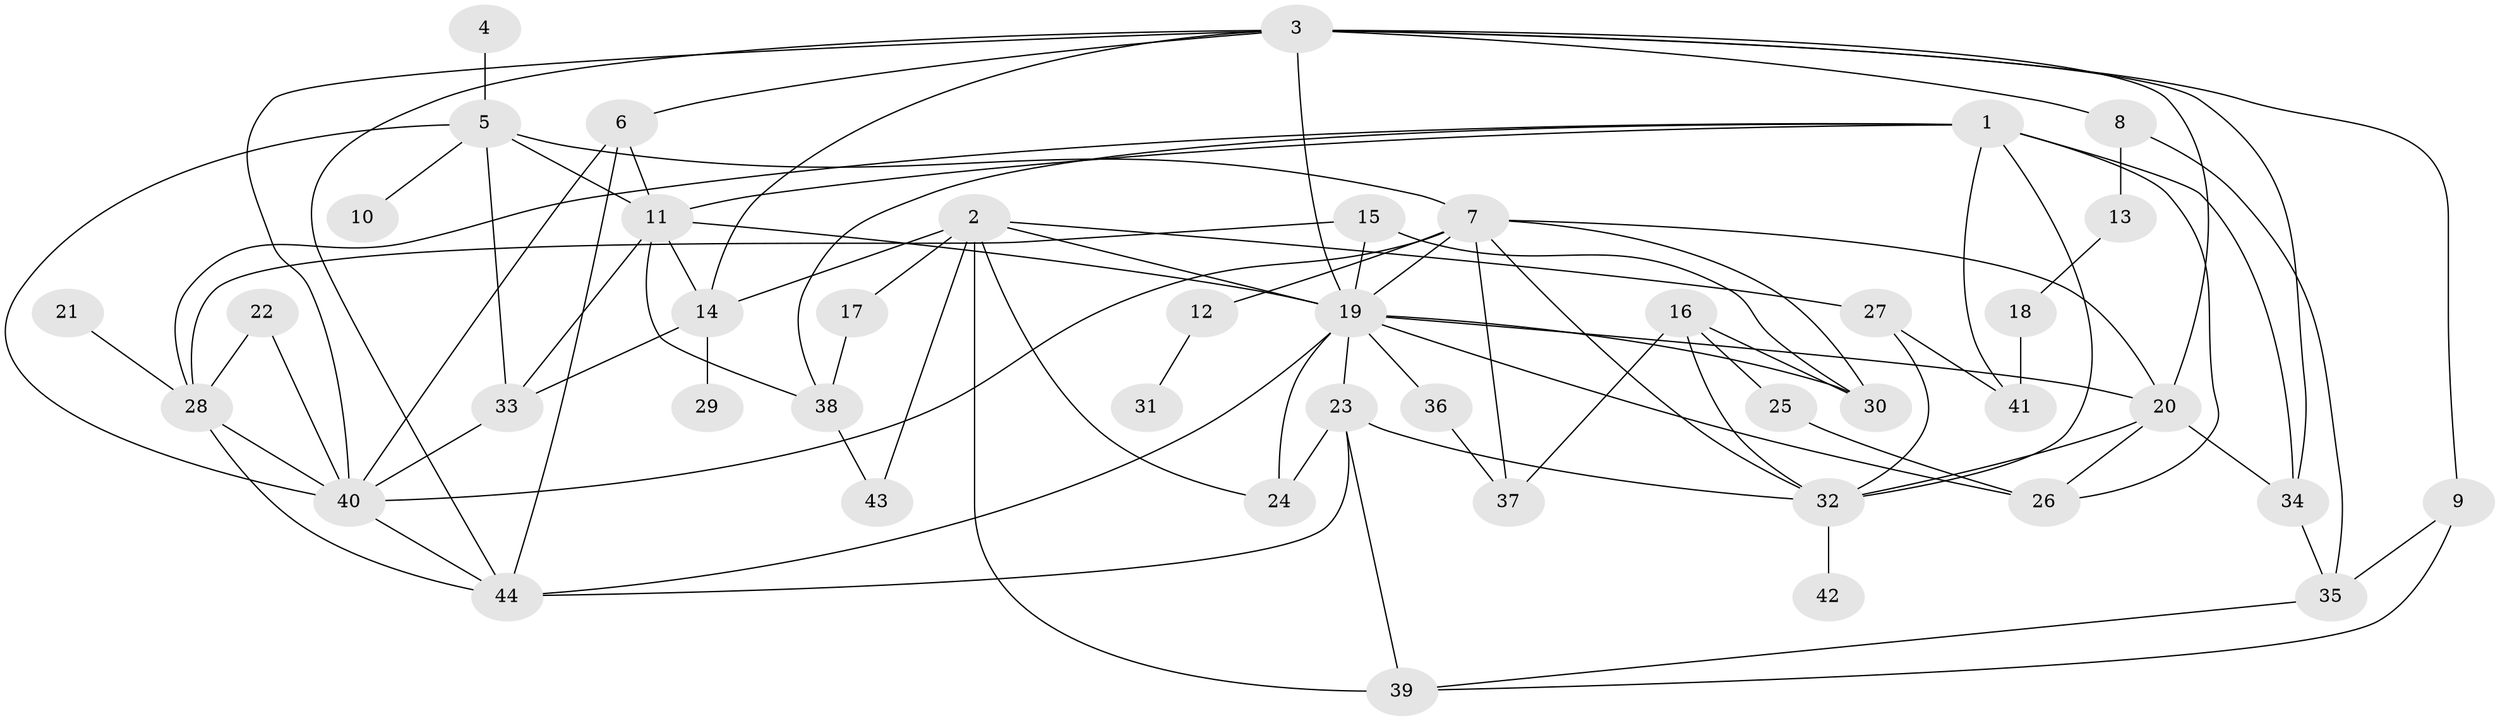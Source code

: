 // original degree distribution, {6: 0.03669724770642202, 7: 0.03669724770642202, 9: 0.009174311926605505, 3: 0.2018348623853211, 2: 0.26605504587155965, 5: 0.11009174311926606, 4: 0.08256880733944955, 8: 0.009174311926605505, 1: 0.24770642201834864}
// Generated by graph-tools (version 1.1) at 2025/36/03/04/25 23:36:11]
// undirected, 44 vertices, 89 edges
graph export_dot {
  node [color=gray90,style=filled];
  1;
  2;
  3;
  4;
  5;
  6;
  7;
  8;
  9;
  10;
  11;
  12;
  13;
  14;
  15;
  16;
  17;
  18;
  19;
  20;
  21;
  22;
  23;
  24;
  25;
  26;
  27;
  28;
  29;
  30;
  31;
  32;
  33;
  34;
  35;
  36;
  37;
  38;
  39;
  40;
  41;
  42;
  43;
  44;
  1 -- 11 [weight=1.0];
  1 -- 26 [weight=1.0];
  1 -- 28 [weight=1.0];
  1 -- 32 [weight=1.0];
  1 -- 34 [weight=2.0];
  1 -- 38 [weight=1.0];
  1 -- 41 [weight=1.0];
  2 -- 14 [weight=1.0];
  2 -- 17 [weight=1.0];
  2 -- 19 [weight=1.0];
  2 -- 24 [weight=1.0];
  2 -- 27 [weight=2.0];
  2 -- 39 [weight=2.0];
  2 -- 43 [weight=1.0];
  3 -- 6 [weight=1.0];
  3 -- 8 [weight=1.0];
  3 -- 9 [weight=1.0];
  3 -- 14 [weight=1.0];
  3 -- 19 [weight=1.0];
  3 -- 20 [weight=1.0];
  3 -- 34 [weight=1.0];
  3 -- 40 [weight=1.0];
  3 -- 44 [weight=1.0];
  4 -- 5 [weight=1.0];
  5 -- 7 [weight=1.0];
  5 -- 10 [weight=1.0];
  5 -- 11 [weight=1.0];
  5 -- 33 [weight=1.0];
  5 -- 40 [weight=1.0];
  6 -- 11 [weight=1.0];
  6 -- 40 [weight=1.0];
  6 -- 44 [weight=1.0];
  7 -- 12 [weight=1.0];
  7 -- 19 [weight=1.0];
  7 -- 20 [weight=1.0];
  7 -- 30 [weight=1.0];
  7 -- 32 [weight=1.0];
  7 -- 37 [weight=1.0];
  7 -- 40 [weight=1.0];
  8 -- 13 [weight=1.0];
  8 -- 35 [weight=1.0];
  9 -- 35 [weight=1.0];
  9 -- 39 [weight=1.0];
  11 -- 14 [weight=1.0];
  11 -- 19 [weight=1.0];
  11 -- 33 [weight=1.0];
  11 -- 38 [weight=1.0];
  12 -- 31 [weight=1.0];
  13 -- 18 [weight=1.0];
  14 -- 29 [weight=1.0];
  14 -- 33 [weight=1.0];
  15 -- 19 [weight=1.0];
  15 -- 28 [weight=1.0];
  15 -- 30 [weight=1.0];
  16 -- 25 [weight=1.0];
  16 -- 30 [weight=1.0];
  16 -- 32 [weight=1.0];
  16 -- 37 [weight=1.0];
  17 -- 38 [weight=1.0];
  18 -- 41 [weight=1.0];
  19 -- 20 [weight=1.0];
  19 -- 23 [weight=1.0];
  19 -- 24 [weight=1.0];
  19 -- 26 [weight=1.0];
  19 -- 30 [weight=1.0];
  19 -- 36 [weight=1.0];
  19 -- 44 [weight=1.0];
  20 -- 26 [weight=1.0];
  20 -- 32 [weight=1.0];
  20 -- 34 [weight=1.0];
  21 -- 28 [weight=1.0];
  22 -- 28 [weight=1.0];
  22 -- 40 [weight=1.0];
  23 -- 24 [weight=2.0];
  23 -- 32 [weight=1.0];
  23 -- 39 [weight=1.0];
  23 -- 44 [weight=1.0];
  25 -- 26 [weight=1.0];
  27 -- 32 [weight=1.0];
  27 -- 41 [weight=1.0];
  28 -- 40 [weight=1.0];
  28 -- 44 [weight=1.0];
  32 -- 42 [weight=1.0];
  33 -- 40 [weight=1.0];
  34 -- 35 [weight=1.0];
  35 -- 39 [weight=1.0];
  36 -- 37 [weight=1.0];
  38 -- 43 [weight=1.0];
  40 -- 44 [weight=1.0];
}
